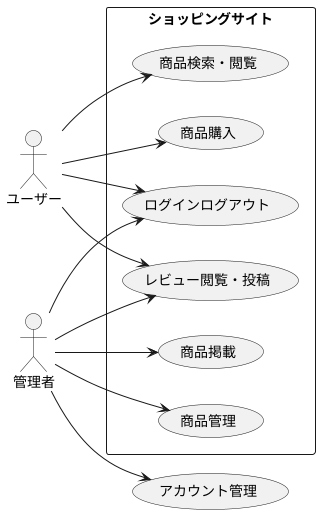 @startuml
left to right direction
actor ユーザー
actor 管理者
rectangle ショッピングサイト{
	ユーザー --> (ログインログアウト)
	ユーザー --> (商品検索・閲覧)
	ユーザー --> (商品購入)
	ユーザー --> (レビュー閲覧・投稿)
	管理者 --> (商品掲載)
	管理者 --> (レビュー閲覧・投稿)
	管理者 --> (商品管理)
	管理者 --> (ログインログアウト)
	}
	管理者 --> (アカウント管理)
@enduml